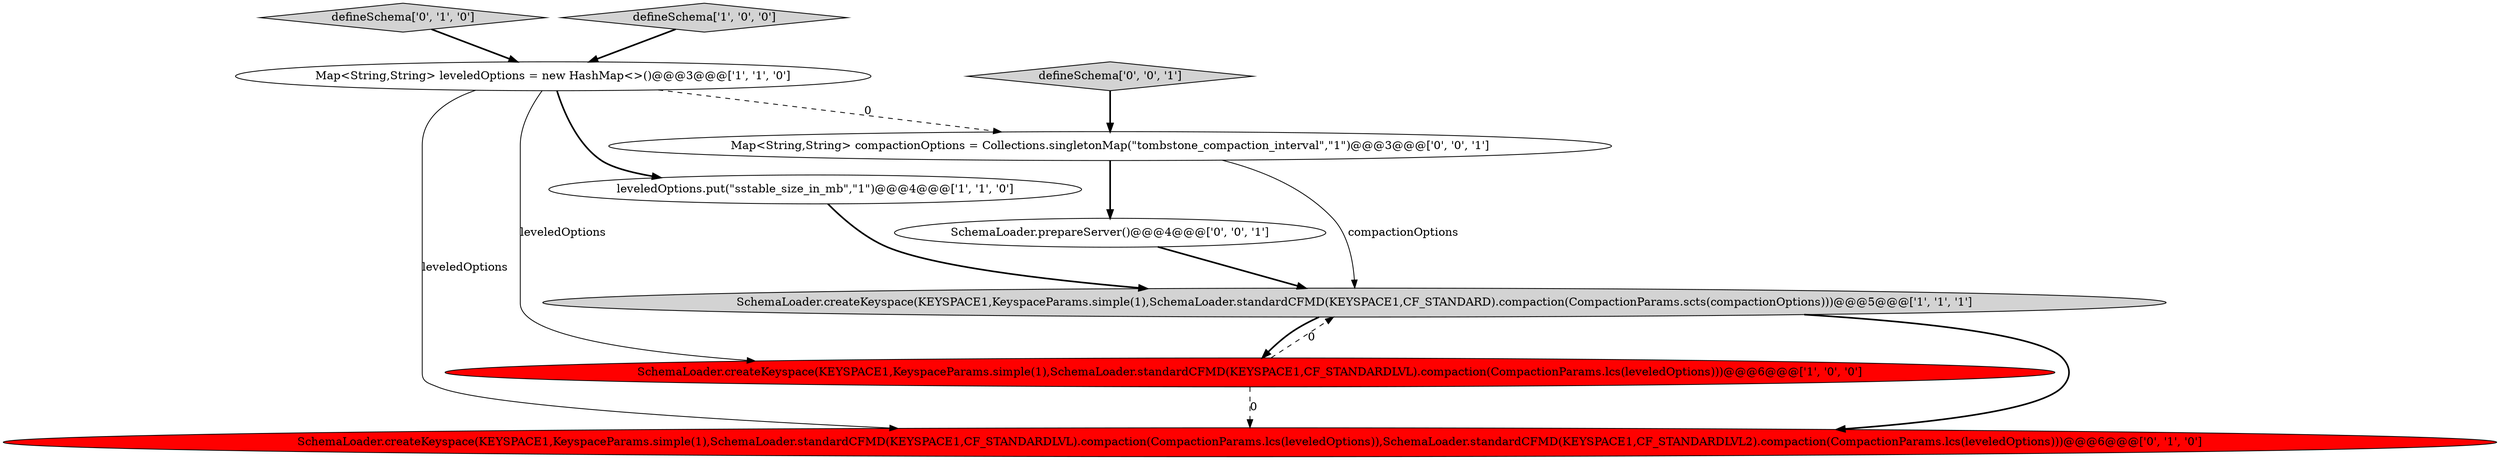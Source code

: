 digraph {
9 [style = filled, label = "defineSchema['0', '0', '1']", fillcolor = lightgray, shape = diamond image = "AAA0AAABBB3BBB"];
4 [style = filled, label = "Map<String,String> leveledOptions = new HashMap<>()@@@3@@@['1', '1', '0']", fillcolor = white, shape = ellipse image = "AAA0AAABBB1BBB"];
0 [style = filled, label = "SchemaLoader.createKeyspace(KEYSPACE1,KeyspaceParams.simple(1),SchemaLoader.standardCFMD(KEYSPACE1,CF_STANDARDLVL).compaction(CompactionParams.lcs(leveledOptions)))@@@6@@@['1', '0', '0']", fillcolor = red, shape = ellipse image = "AAA1AAABBB1BBB"];
5 [style = filled, label = "defineSchema['0', '1', '0']", fillcolor = lightgray, shape = diamond image = "AAA0AAABBB2BBB"];
3 [style = filled, label = "defineSchema['1', '0', '0']", fillcolor = lightgray, shape = diamond image = "AAA0AAABBB1BBB"];
2 [style = filled, label = "leveledOptions.put(\"sstable_size_in_mb\",\"1\")@@@4@@@['1', '1', '0']", fillcolor = white, shape = ellipse image = "AAA0AAABBB1BBB"];
1 [style = filled, label = "SchemaLoader.createKeyspace(KEYSPACE1,KeyspaceParams.simple(1),SchemaLoader.standardCFMD(KEYSPACE1,CF_STANDARD).compaction(CompactionParams.scts(compactionOptions)))@@@5@@@['1', '1', '1']", fillcolor = lightgray, shape = ellipse image = "AAA0AAABBB1BBB"];
6 [style = filled, label = "SchemaLoader.createKeyspace(KEYSPACE1,KeyspaceParams.simple(1),SchemaLoader.standardCFMD(KEYSPACE1,CF_STANDARDLVL).compaction(CompactionParams.lcs(leveledOptions)),SchemaLoader.standardCFMD(KEYSPACE1,CF_STANDARDLVL2).compaction(CompactionParams.lcs(leveledOptions)))@@@6@@@['0', '1', '0']", fillcolor = red, shape = ellipse image = "AAA1AAABBB2BBB"];
8 [style = filled, label = "SchemaLoader.prepareServer()@@@4@@@['0', '0', '1']", fillcolor = white, shape = ellipse image = "AAA0AAABBB3BBB"];
7 [style = filled, label = "Map<String,String> compactionOptions = Collections.singletonMap(\"tombstone_compaction_interval\",\"1\")@@@3@@@['0', '0', '1']", fillcolor = white, shape = ellipse image = "AAA0AAABBB3BBB"];
8->1 [style = bold, label=""];
0->1 [style = dashed, label="0"];
4->0 [style = solid, label="leveledOptions"];
1->6 [style = bold, label=""];
0->6 [style = dashed, label="0"];
4->2 [style = bold, label=""];
1->0 [style = bold, label=""];
7->1 [style = solid, label="compactionOptions"];
9->7 [style = bold, label=""];
7->8 [style = bold, label=""];
4->7 [style = dashed, label="0"];
3->4 [style = bold, label=""];
2->1 [style = bold, label=""];
5->4 [style = bold, label=""];
4->6 [style = solid, label="leveledOptions"];
}
